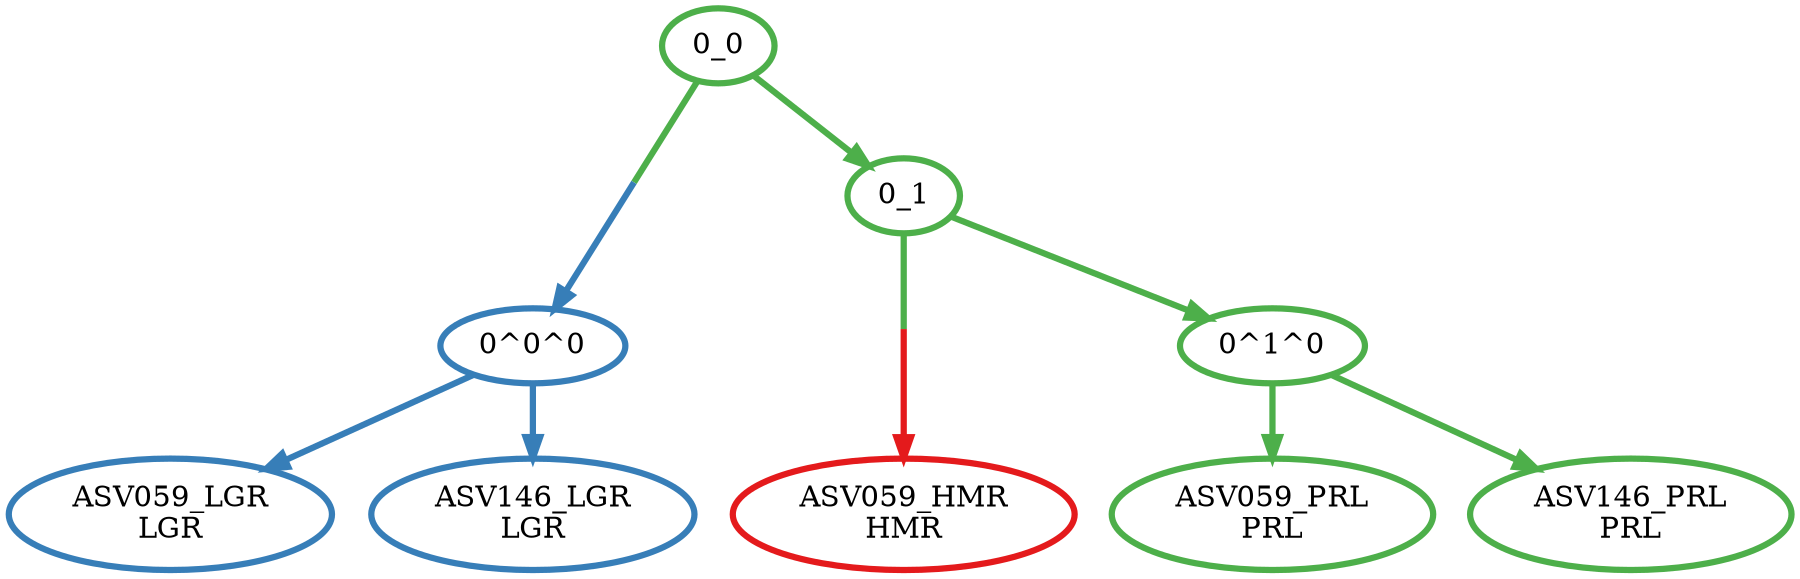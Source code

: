 digraph T {
	{
		rank=same
		8 [penwidth=3,colorscheme=set19,color=1,label="ASV059_HMR\nHMR"]
		7 [penwidth=3,colorscheme=set19,color=2,label="ASV059_LGR\nLGR"]
		6 [penwidth=3,colorscheme=set19,color=2,label="ASV146_LGR\nLGR"]
		4 [penwidth=3,colorscheme=set19,color=3,label="ASV059_PRL\nPRL"]
		3 [penwidth=3,colorscheme=set19,color=3,label="ASV146_PRL\nPRL"]
	}
	5 [penwidth=3,colorscheme=set19,color=2,label="0^0^0"]
	2 [penwidth=3,colorscheme=set19,color=3,label="0^1^0"]
	1 [penwidth=3,colorscheme=set19,color=3,label="0_1"]
	0 [penwidth=3,colorscheme=set19,color=3,label="0_0"]
	5 -> 7 [penwidth=3,colorscheme=set19,color=2]
	5 -> 6 [penwidth=3,colorscheme=set19,color=2]
	2 -> 4 [penwidth=3,colorscheme=set19,color=3]
	2 -> 3 [penwidth=3,colorscheme=set19,color=3]
	1 -> 8 [penwidth=3,colorscheme=set19,color="3;0.5:1"]
	1 -> 2 [penwidth=3,colorscheme=set19,color=3]
	0 -> 5 [penwidth=3,colorscheme=set19,color="3;0.5:2"]
	0 -> 1 [penwidth=3,colorscheme=set19,color=3]
}
